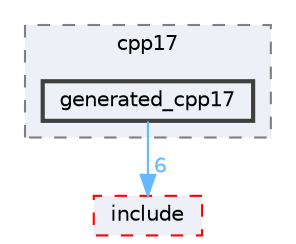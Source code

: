digraph "flatbuffers/tests/cpp17/generated_cpp17"
{
 // LATEX_PDF_SIZE
  bgcolor="transparent";
  edge [fontname=Helvetica,fontsize=10,labelfontname=Helvetica,labelfontsize=10];
  node [fontname=Helvetica,fontsize=10,shape=box,height=0.2,width=0.4];
  compound=true
  subgraph clusterdir_1d78d349fd49d69e7020781d949b6684 {
    graph [ bgcolor="#edf0f7", pencolor="grey50", label="cpp17", fontname=Helvetica,fontsize=10 style="filled,dashed", URL="dir_1d78d349fd49d69e7020781d949b6684.html",tooltip=""]
  dir_beddfb0e61701dd4f299fd7de57dd1a7 [label="generated_cpp17", fillcolor="#edf0f7", color="grey25", style="filled,bold", URL="dir_beddfb0e61701dd4f299fd7de57dd1a7.html",tooltip=""];
  }
  dir_1070400e4fc31576c7133789377210a4 [label="include", fillcolor="#edf0f7", color="red", style="filled,dashed", URL="dir_1070400e4fc31576c7133789377210a4.html",tooltip=""];
  dir_beddfb0e61701dd4f299fd7de57dd1a7->dir_1070400e4fc31576c7133789377210a4 [headlabel="6", labeldistance=1.5 headhref="dir_000084_000117.html" href="dir_000084_000117.html" color="steelblue1" fontcolor="steelblue1"];
}
